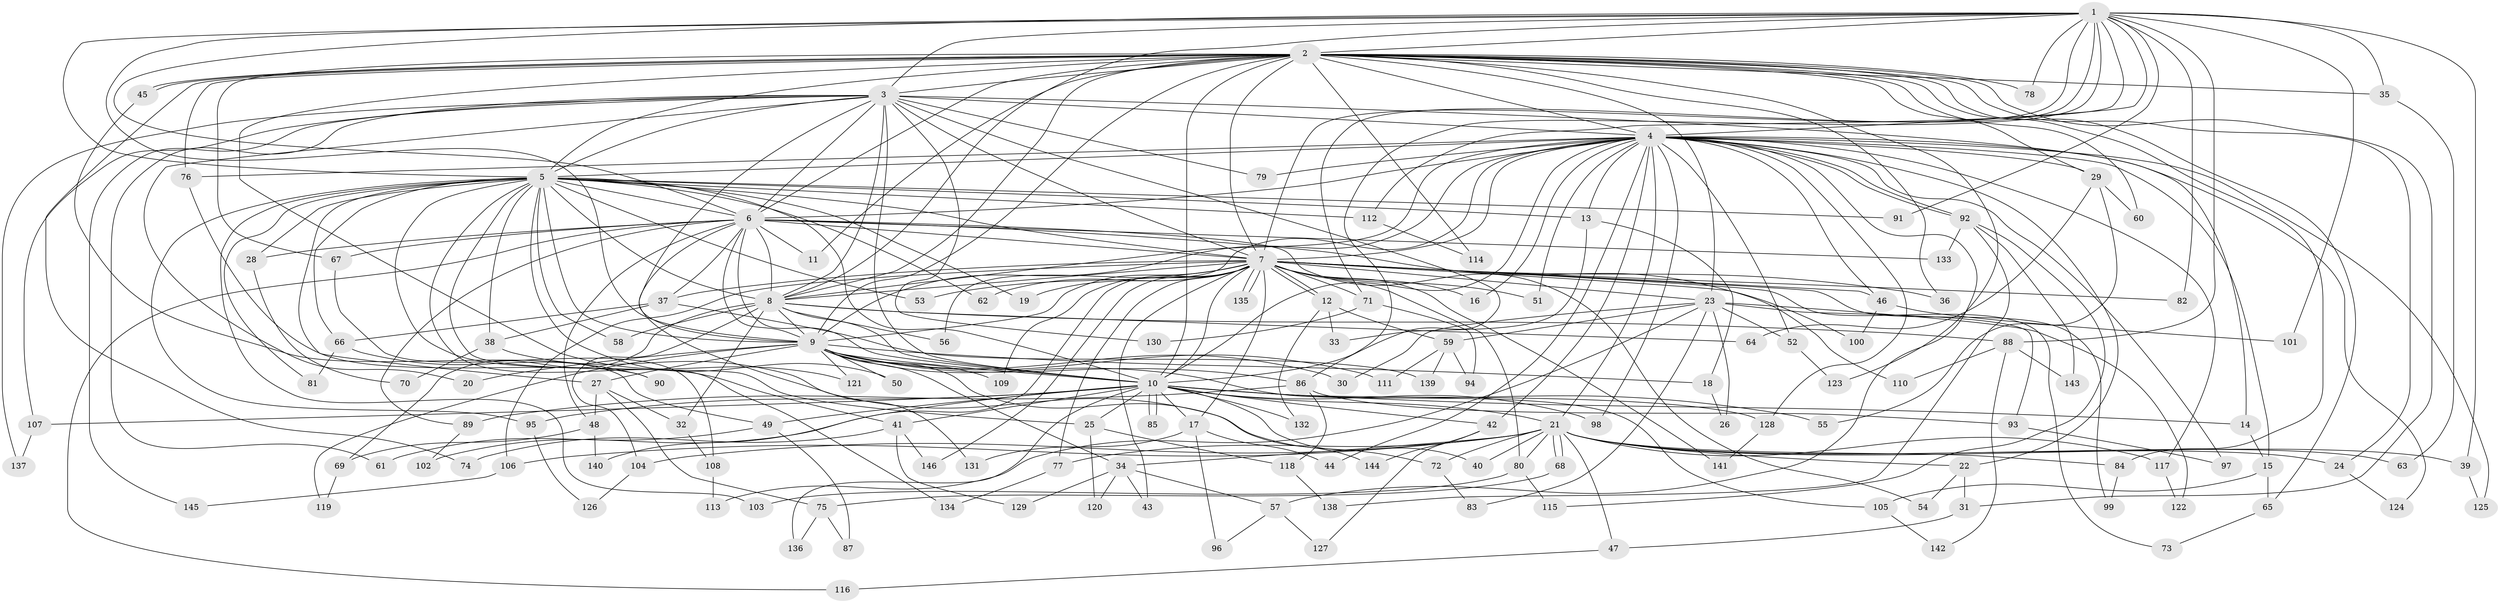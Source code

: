 // coarse degree distribution, {37: 0.008849557522123894, 26: 0.017699115044247787, 17: 0.008849557522123894, 19: 0.017699115044247787, 35: 0.008849557522123894, 15: 0.008849557522123894, 20: 0.008849557522123894, 28: 0.008849557522123894, 2: 0.5398230088495575, 4: 0.07079646017699115, 3: 0.20353982300884957, 5: 0.061946902654867256, 11: 0.008849557522123894, 7: 0.008849557522123894, 6: 0.017699115044247787}
// Generated by graph-tools (version 1.1) at 2025/51/02/27/25 19:51:47]
// undirected, 146 vertices, 317 edges
graph export_dot {
graph [start="1"]
  node [color=gray90,style=filled];
  1;
  2;
  3;
  4;
  5;
  6;
  7;
  8;
  9;
  10;
  11;
  12;
  13;
  14;
  15;
  16;
  17;
  18;
  19;
  20;
  21;
  22;
  23;
  24;
  25;
  26;
  27;
  28;
  29;
  30;
  31;
  32;
  33;
  34;
  35;
  36;
  37;
  38;
  39;
  40;
  41;
  42;
  43;
  44;
  45;
  46;
  47;
  48;
  49;
  50;
  51;
  52;
  53;
  54;
  55;
  56;
  57;
  58;
  59;
  60;
  61;
  62;
  63;
  64;
  65;
  66;
  67;
  68;
  69;
  70;
  71;
  72;
  73;
  74;
  75;
  76;
  77;
  78;
  79;
  80;
  81;
  82;
  83;
  84;
  85;
  86;
  87;
  88;
  89;
  90;
  91;
  92;
  93;
  94;
  95;
  96;
  97;
  98;
  99;
  100;
  101;
  102;
  103;
  104;
  105;
  106;
  107;
  108;
  109;
  110;
  111;
  112;
  113;
  114;
  115;
  116;
  117;
  118;
  119;
  120;
  121;
  122;
  123;
  124;
  125;
  126;
  127;
  128;
  129;
  130;
  131;
  132;
  133;
  134;
  135;
  136;
  137;
  138;
  139;
  140;
  141;
  142;
  143;
  144;
  145;
  146;
  1 -- 2;
  1 -- 3;
  1 -- 4;
  1 -- 5;
  1 -- 6;
  1 -- 7;
  1 -- 8;
  1 -- 9;
  1 -- 10;
  1 -- 35;
  1 -- 39;
  1 -- 71;
  1 -- 78;
  1 -- 82;
  1 -- 88;
  1 -- 91;
  1 -- 101;
  1 -- 112;
  2 -- 3;
  2 -- 4;
  2 -- 5;
  2 -- 6;
  2 -- 7;
  2 -- 8;
  2 -- 9;
  2 -- 10;
  2 -- 11;
  2 -- 23;
  2 -- 24;
  2 -- 29;
  2 -- 31;
  2 -- 35;
  2 -- 36;
  2 -- 45;
  2 -- 45;
  2 -- 60;
  2 -- 65;
  2 -- 67;
  2 -- 74;
  2 -- 76;
  2 -- 78;
  2 -- 84;
  2 -- 114;
  2 -- 121;
  2 -- 123;
  3 -- 4;
  3 -- 5;
  3 -- 6;
  3 -- 7;
  3 -- 8;
  3 -- 9;
  3 -- 10;
  3 -- 14;
  3 -- 20;
  3 -- 61;
  3 -- 79;
  3 -- 86;
  3 -- 107;
  3 -- 130;
  3 -- 137;
  3 -- 145;
  4 -- 5;
  4 -- 6;
  4 -- 7;
  4 -- 8;
  4 -- 9;
  4 -- 10;
  4 -- 13;
  4 -- 15;
  4 -- 16;
  4 -- 21;
  4 -- 22;
  4 -- 29;
  4 -- 42;
  4 -- 44;
  4 -- 46;
  4 -- 51;
  4 -- 52;
  4 -- 56;
  4 -- 57;
  4 -- 76;
  4 -- 79;
  4 -- 92;
  4 -- 92;
  4 -- 97;
  4 -- 98;
  4 -- 117;
  4 -- 124;
  4 -- 125;
  4 -- 128;
  5 -- 6;
  5 -- 7;
  5 -- 8;
  5 -- 9;
  5 -- 10;
  5 -- 13;
  5 -- 19;
  5 -- 25;
  5 -- 27;
  5 -- 28;
  5 -- 38;
  5 -- 41;
  5 -- 50;
  5 -- 53;
  5 -- 58;
  5 -- 62;
  5 -- 66;
  5 -- 81;
  5 -- 91;
  5 -- 95;
  5 -- 103;
  5 -- 112;
  5 -- 134;
  6 -- 7;
  6 -- 8;
  6 -- 9;
  6 -- 10;
  6 -- 11;
  6 -- 28;
  6 -- 37;
  6 -- 48;
  6 -- 54;
  6 -- 67;
  6 -- 89;
  6 -- 110;
  6 -- 116;
  6 -- 131;
  6 -- 133;
  7 -- 8;
  7 -- 9;
  7 -- 10;
  7 -- 12;
  7 -- 12;
  7 -- 16;
  7 -- 17;
  7 -- 19;
  7 -- 23;
  7 -- 36;
  7 -- 37;
  7 -- 43;
  7 -- 46;
  7 -- 51;
  7 -- 53;
  7 -- 62;
  7 -- 71;
  7 -- 73;
  7 -- 77;
  7 -- 80;
  7 -- 82;
  7 -- 99;
  7 -- 100;
  7 -- 106;
  7 -- 109;
  7 -- 135;
  7 -- 135;
  7 -- 140;
  7 -- 141;
  7 -- 146;
  8 -- 9;
  8 -- 10;
  8 -- 32;
  8 -- 56;
  8 -- 58;
  8 -- 64;
  8 -- 69;
  8 -- 88;
  8 -- 104;
  9 -- 10;
  9 -- 18;
  9 -- 20;
  9 -- 27;
  9 -- 30;
  9 -- 34;
  9 -- 50;
  9 -- 86;
  9 -- 105;
  9 -- 109;
  9 -- 111;
  9 -- 119;
  9 -- 121;
  9 -- 144;
  10 -- 14;
  10 -- 17;
  10 -- 21;
  10 -- 25;
  10 -- 40;
  10 -- 41;
  10 -- 42;
  10 -- 49;
  10 -- 55;
  10 -- 85;
  10 -- 85;
  10 -- 95;
  10 -- 98;
  10 -- 102;
  10 -- 107;
  10 -- 128;
  10 -- 132;
  10 -- 136;
  12 -- 33;
  12 -- 59;
  12 -- 132;
  13 -- 18;
  13 -- 33;
  14 -- 15;
  15 -- 65;
  15 -- 105;
  17 -- 44;
  17 -- 96;
  17 -- 131;
  18 -- 26;
  21 -- 22;
  21 -- 24;
  21 -- 34;
  21 -- 39;
  21 -- 40;
  21 -- 47;
  21 -- 63;
  21 -- 68;
  21 -- 68;
  21 -- 72;
  21 -- 77;
  21 -- 80;
  21 -- 84;
  21 -- 104;
  21 -- 106;
  21 -- 117;
  22 -- 31;
  22 -- 54;
  23 -- 26;
  23 -- 30;
  23 -- 52;
  23 -- 59;
  23 -- 83;
  23 -- 93;
  23 -- 113;
  23 -- 122;
  24 -- 124;
  25 -- 118;
  25 -- 120;
  27 -- 32;
  27 -- 48;
  27 -- 75;
  28 -- 70;
  29 -- 55;
  29 -- 60;
  29 -- 64;
  31 -- 47;
  32 -- 108;
  34 -- 43;
  34 -- 57;
  34 -- 120;
  34 -- 129;
  35 -- 63;
  37 -- 38;
  37 -- 66;
  37 -- 139;
  38 -- 70;
  38 -- 72;
  39 -- 125;
  41 -- 74;
  41 -- 129;
  41 -- 146;
  42 -- 127;
  42 -- 144;
  45 -- 49;
  46 -- 100;
  46 -- 101;
  47 -- 116;
  48 -- 69;
  48 -- 140;
  49 -- 61;
  49 -- 87;
  52 -- 123;
  57 -- 96;
  57 -- 127;
  59 -- 94;
  59 -- 111;
  59 -- 139;
  65 -- 73;
  66 -- 81;
  66 -- 90;
  67 -- 108;
  68 -- 75;
  69 -- 119;
  71 -- 94;
  71 -- 130;
  72 -- 83;
  75 -- 87;
  75 -- 136;
  76 -- 90;
  77 -- 134;
  80 -- 103;
  80 -- 115;
  84 -- 99;
  86 -- 89;
  86 -- 93;
  86 -- 118;
  88 -- 110;
  88 -- 142;
  88 -- 143;
  89 -- 102;
  92 -- 115;
  92 -- 133;
  92 -- 138;
  92 -- 143;
  93 -- 97;
  95 -- 126;
  104 -- 126;
  105 -- 142;
  106 -- 145;
  107 -- 137;
  108 -- 113;
  112 -- 114;
  117 -- 122;
  118 -- 138;
  128 -- 141;
}

